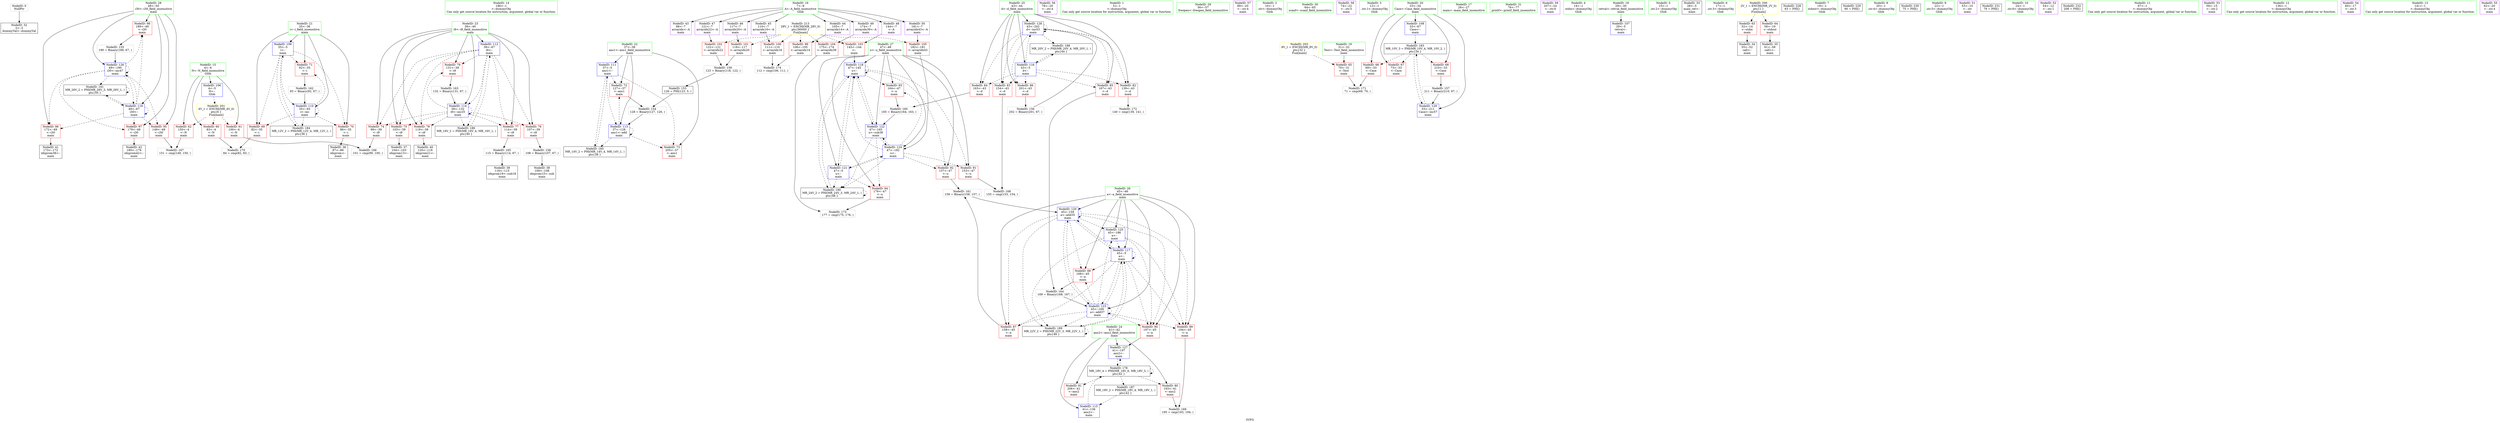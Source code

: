 digraph "SVFG" {
	label="SVFG";

	Node0x560440ad86d0 [shape=record,color=grey,label="{NodeID: 0\nNullPtr}"];
	Node0x560440ad86d0 -> Node0x560440ad9630[style=solid];
	Node0x560440af4860 [shape=record,color=red,label="{NodeID: 97\n179\<--49\n\<--i30\nmain\n}"];
	Node0x560440af4860 -> Node0x560440af42b0[style=solid];
	Node0x560440ad84d0 [shape=record,color=green,label="{NodeID: 14\n186\<--1\n\<--dummyObj\nCan only get source location for instruction, argument, global var or function.}"];
	Node0x560440af53f0 [shape=record,color=blue,label="{NodeID: 111\n37\<--5\nans1\<--\nmain\n}"];
	Node0x560440af53f0 -> Node0x560440af6b30[style=dashed];
	Node0x560440af53f0 -> Node0x560440af6c00[style=dashed];
	Node0x560440af53f0 -> Node0x560440af5590[style=dashed];
	Node0x560440af53f0 -> Node0x560440b06dd0[style=dashed];
	Node0x560440ad9260 [shape=record,color=green,label="{NodeID: 28\n49\<--50\ni30\<--i30_field_insensitive\nmain\n}"];
	Node0x560440ad9260 -> Node0x560440af7de0[style=solid];
	Node0x560440ad9260 -> Node0x560440af4790[style=solid];
	Node0x560440ad9260 -> Node0x560440af4860[style=solid];
	Node0x560440ad9260 -> Node0x560440af4930[style=solid];
	Node0x560440ad9260 -> Node0x560440afa190[style=solid];
	Node0x560440ad9260 -> Node0x560440afa740[style=solid];
	Node0x560440afa670 [shape=record,color=blue,label="{NodeID: 125\n45\<--186\na\<--\nmain\n}"];
	Node0x560440afa670 -> Node0x560440af7900[style=dashed];
	Node0x560440afa670 -> Node0x560440af79d0[style=dashed];
	Node0x560440afa670 -> Node0x560440af9ff0[style=dashed];
	Node0x560440afa670 -> Node0x560440b081d0[style=dashed];
	Node0x560440af42b0 [shape=record,color=black,label="{NodeID: 42\n180\<--179\nidxprom42\<--\nmain\n}"];
	Node0x560440af5e30 [shape=record,color=purple,label="{NodeID: 56\n78\<--20\n\<--.str.4\nmain\n}"];
	Node0x5604408fba60 [shape=record,color=black,label="{NodeID: 153\n126 = PHI(123, 5, )\n}"];
	Node0x5604408fba60 -> Node0x560440afc0b0[style=solid];
	Node0x560440af6990 [shape=record,color=red,label="{NodeID: 70\n86\<--35\n\<--i\nmain\n}"];
	Node0x560440af6990 -> Node0x560440af3dd0[style=solid];
	Node0x560440afd430 [shape=record,color=grey,label="{NodeID: 167\n151 = cmp(149, 150, )\n}"];
	Node0x560440af74f0 [shape=record,color=red,label="{NodeID: 84\n163\<--43\n\<--d\nmain\n}"];
	Node0x560440af74f0 -> Node0x560440afc9b0[style=solid];
	Node0x560440ad7f10 [shape=record,color=green,label="{NodeID: 1\n5\<--1\n\<--dummyObj\nCan only get source location for instruction, argument, global var or function.}"];
	Node0x560440af4930 [shape=record,color=red,label="{NodeID: 98\n189\<--49\n\<--i30\nmain\n}"];
	Node0x560440af4930 -> Node0x560440afc230[style=solid];
	Node0x560440ad85d0 [shape=record,color=green,label="{NodeID: 15\n4\<--6\nN\<--N_field_insensitive\nGlob }"];
	Node0x560440ad85d0 -> Node0x560440af6170[style=solid];
	Node0x560440ad85d0 -> Node0x560440af6240[style=solid];
	Node0x560440ad85d0 -> Node0x560440af6310[style=solid];
	Node0x560440ad85d0 -> Node0x560440af4fb0[style=solid];
	Node0x560440af54c0 [shape=record,color=blue,label="{NodeID: 112\n39\<--67\ni9\<--\nmain\n}"];
	Node0x560440af54c0 -> Node0x560440af6cd0[style=dashed];
	Node0x560440af54c0 -> Node0x560440af6da0[style=dashed];
	Node0x560440af54c0 -> Node0x560440af6e70[style=dashed];
	Node0x560440af54c0 -> Node0x560440af6f40[style=dashed];
	Node0x560440af54c0 -> Node0x560440af7010[style=dashed];
	Node0x560440af54c0 -> Node0x560440af70e0[style=dashed];
	Node0x560440af54c0 -> Node0x560440af5660[style=dashed];
	Node0x560440af54c0 -> Node0x560440b072d0[style=dashed];
	Node0x560440ad9330 [shape=record,color=green,label="{NodeID: 29\n56\<--57\nfreopen\<--freopen_field_insensitive\n}"];
	Node0x560440afa740 [shape=record,color=blue,label="{NodeID: 126\n49\<--190\ni30\<--inc47\nmain\n}"];
	Node0x560440afa740 -> Node0x560440af7de0[style=dashed];
	Node0x560440afa740 -> Node0x560440af4790[style=dashed];
	Node0x560440afa740 -> Node0x560440af4860[style=dashed];
	Node0x560440afa740 -> Node0x560440af4930[style=dashed];
	Node0x560440afa740 -> Node0x560440afa190[style=dashed];
	Node0x560440afa740 -> Node0x560440afa740[style=dashed];
	Node0x560440afa740 -> Node0x560440b08bd0[style=dashed];
	Node0x560440af4380 [shape=record,color=purple,label="{NodeID: 43\n88\<--7\narrayidx\<--A\nmain\n}"];
	Node0x560440af5f00 [shape=record,color=purple,label="{NodeID: 57\n89\<--20\n\<--.str.4\nmain\n}"];
	Node0x560440afc0b0 [shape=record,color=grey,label="{NodeID: 154\n128 = Binary(127, 126, )\n}"];
	Node0x560440afc0b0 -> Node0x560440af5590[style=solid];
	Node0x560440af6a60 [shape=record,color=red,label="{NodeID: 71\n92\<--35\n\<--i\nmain\n}"];
	Node0x560440af6a60 -> Node0x560440afccb0[style=solid];
	Node0x560440afd5b0 [shape=record,color=grey,label="{NodeID: 168\n155 = cmp(153, 154, )\n}"];
	Node0x560440af75c0 [shape=record,color=red,label="{NodeID: 85\n167\<--43\n\<--d\nmain\n}"];
	Node0x560440af75c0 -> Node0x560440afcfb0[style=solid];
	Node0x560440ad7440 [shape=record,color=green,label="{NodeID: 2\n10\<--1\n.str\<--dummyObj\nGlob }"];
	Node0x560440af4a00 [shape=record,color=red,label="{NodeID: 99\n106\<--105\n\<--arrayidx14\nmain\n}"];
	Node0x560440af4a00 -> Node0x560440afdeb0[style=solid];
	Node0x560440ad8870 [shape=record,color=green,label="{NodeID: 16\n7\<--9\nA\<--A_field_insensitive\nGlob }"];
	Node0x560440ad8870 -> Node0x560440af4380[style=solid];
	Node0x560440ad8870 -> Node0x560440af4450[style=solid];
	Node0x560440ad8870 -> Node0x560440af4520[style=solid];
	Node0x560440ad8870 -> Node0x560440af45f0[style=solid];
	Node0x560440ad8870 -> Node0x560440af46c0[style=solid];
	Node0x560440ad8870 -> Node0x560440af57b0[style=solid];
	Node0x560440ad8870 -> Node0x560440af5880[style=solid];
	Node0x560440ad8870 -> Node0x560440af5950[style=solid];
	Node0x560440af5590 [shape=record,color=blue,label="{NodeID: 113\n37\<--128\nans1\<--add\nmain\n}"];
	Node0x560440af5590 -> Node0x560440af6b30[style=dashed];
	Node0x560440af5590 -> Node0x560440af6c00[style=dashed];
	Node0x560440af5590 -> Node0x560440af5590[style=dashed];
	Node0x560440af5590 -> Node0x560440b06dd0[style=dashed];
	Node0x560440ad9430 [shape=record,color=green,label="{NodeID: 30\n64\<--65\nscanf\<--scanf_field_insensitive\n}"];
	Node0x560440afa810 [shape=record,color=blue,label="{NodeID: 127\n41\<--197\nans2\<--\nmain\n}"];
	Node0x560440afa810 -> Node0x560440b04ad0[style=dashed];
	Node0x560440af4450 [shape=record,color=purple,label="{NodeID: 44\n105\<--7\narrayidx14\<--A\nmain\n}"];
	Node0x560440af4450 -> Node0x560440af4a00[style=solid];
	Node0x560440af5fd0 [shape=record,color=purple,label="{NodeID: 58\n74\<--22\n\<--.str.5\nmain\n}"];
	Node0x560440afc230 [shape=record,color=grey,label="{NodeID: 155\n190 = Binary(189, 67, )\n}"];
	Node0x560440afc230 -> Node0x560440afa740[style=solid];
	Node0x560440af6b30 [shape=record,color=red,label="{NodeID: 72\n127\<--37\n\<--ans1\nmain\n}"];
	Node0x560440af6b30 -> Node0x560440afc0b0[style=solid];
	Node0x560440afd730 [shape=record,color=grey,label="{NodeID: 169\n195 = cmp(193, 194, )\n}"];
	Node0x560440af7690 [shape=record,color=red,label="{NodeID: 86\n201\<--43\n\<--d\nmain\n}"];
	Node0x560440af7690 -> Node0x560440afc3b0[style=solid];
	Node0x560440ad74d0 [shape=record,color=green,label="{NodeID: 3\n12\<--1\n.str.1\<--dummyObj\nGlob }"];
	Node0x560440b063d0 [shape=record,color=black,label="{NodeID: 183\nMR_10V_3 = PHI(MR_10V_4, MR_10V_2, )\npts\{34 \}\n}"];
	Node0x560440b063d0 -> Node0x560440af6650[style=dashed];
	Node0x560440b063d0 -> Node0x560440af6720[style=dashed];
	Node0x560440b063d0 -> Node0x560440af67f0[style=dashed];
	Node0x560440b063d0 -> Node0x560440afa9b0[style=dashed];
	Node0x560440af4ad0 [shape=record,color=red,label="{NodeID: 100\n111\<--110\n\<--arrayidx16\nmain\n}"];
	Node0x560440af4ad0 -> Node0x560440afdeb0[style=solid];
	Node0x560440ad8940 [shape=record,color=green,label="{NodeID: 17\n26\<--27\nmain\<--main_field_insensitive\n}"];
	Node0x560440af5660 [shape=record,color=blue,label="{NodeID: 114\n39\<--132\ni9\<--inc25\nmain\n}"];
	Node0x560440af5660 -> Node0x560440af6cd0[style=dashed];
	Node0x560440af5660 -> Node0x560440af6da0[style=dashed];
	Node0x560440af5660 -> Node0x560440af6e70[style=dashed];
	Node0x560440af5660 -> Node0x560440af6f40[style=dashed];
	Node0x560440af5660 -> Node0x560440af7010[style=dashed];
	Node0x560440af5660 -> Node0x560440af70e0[style=dashed];
	Node0x560440af5660 -> Node0x560440af5660[style=dashed];
	Node0x560440af5660 -> Node0x560440b072d0[style=dashed];
	Node0x560440ad9530 [shape=record,color=green,label="{NodeID: 31\n76\<--77\nprintf\<--printf_field_insensitive\n}"];
	Node0x560440afa8e0 [shape=record,color=blue,label="{NodeID: 128\n43\<--202\nd\<--inc53\nmain\n}"];
	Node0x560440afa8e0 -> Node0x560440af7350[style=dashed];
	Node0x560440afa8e0 -> Node0x560440af7420[style=dashed];
	Node0x560440afa8e0 -> Node0x560440af74f0[style=dashed];
	Node0x560440afa8e0 -> Node0x560440af75c0[style=dashed];
	Node0x560440afa8e0 -> Node0x560440af7690[style=dashed];
	Node0x560440afa8e0 -> Node0x560440afa8e0[style=dashed];
	Node0x560440afa8e0 -> Node0x560440b07cd0[style=dashed];
	Node0x560440af4520 [shape=record,color=purple,label="{NodeID: 45\n110\<--7\narrayidx16\<--A\nmain\n}"];
	Node0x560440af4520 -> Node0x560440af4ad0[style=solid];
	Node0x560440af60a0 [shape=record,color=purple,label="{NodeID: 59\n207\<--24\n\<--.str.6\nmain\n}"];
	Node0x560440afc3b0 [shape=record,color=grey,label="{NodeID: 156\n202 = Binary(201, 67, )\n}"];
	Node0x560440afc3b0 -> Node0x560440afa8e0[style=solid];
	Node0x560440af6c00 [shape=record,color=red,label="{NodeID: 73\n205\<--37\n\<--ans1\nmain\n}"];
	Node0x560440afd8b0 [shape=record,color=grey,label="{NodeID: 170\n84 = cmp(82, 83, )\n}"];
	Node0x560440af7760 [shape=record,color=red,label="{NodeID: 87\n158\<--45\n\<--a\nmain\n}"];
	Node0x560440af7760 -> Node0x560440afcb30[style=solid];
	Node0x560440af31d0 [shape=record,color=green,label="{NodeID: 4\n14\<--1\nstdin\<--dummyObj\nGlob }"];
	Node0x560440b068d0 [shape=record,color=black,label="{NodeID: 184\nMR_12V_2 = PHI(MR_12V_4, MR_12V_1, )\npts\{36 \}\n}"];
	Node0x560440b068d0 -> Node0x560440af5250[style=dashed];
	Node0x560440af4ba0 [shape=record,color=red,label="{NodeID: 101\n118\<--117\n\<--arrayidx20\nmain\n}"];
	Node0x560440af4ba0 -> Node0x560440afc830[style=solid];
	Node0x560440ad8a40 [shape=record,color=green,label="{NodeID: 18\n29\<--30\nretval\<--retval_field_insensitive\nmain\n}"];
	Node0x560440ad8a40 -> Node0x560440af50b0[style=solid];
	Node0x560440af9ed0 [shape=record,color=blue,label="{NodeID: 115\n41\<--136\nans2\<--\nmain\n}"];
	Node0x560440af9ed0 -> Node0x560440b04ad0[style=dashed];
	Node0x560440ad9630 [shape=record,color=black,label="{NodeID: 32\n2\<--3\ndummyVal\<--dummyVal\n}"];
	Node0x560440afa9b0 [shape=record,color=blue,label="{NodeID: 129\n33\<--211\nCase\<--inc57\nmain\n}"];
	Node0x560440afa9b0 -> Node0x560440b063d0[style=dashed];
	Node0x560440af45f0 [shape=record,color=purple,label="{NodeID: 46\n117\<--7\narrayidx20\<--A\nmain\n}"];
	Node0x560440af45f0 -> Node0x560440af4ba0[style=solid];
	Node0x560440af6170 [shape=record,color=red,label="{NodeID: 60\n83\<--4\n\<--N\nmain\n}"];
	Node0x560440af6170 -> Node0x560440afd8b0[style=solid];
	Node0x560440afc530 [shape=record,color=grey,label="{NodeID: 157\n211 = Binary(210, 67, )\n}"];
	Node0x560440afc530 -> Node0x560440afa9b0[style=solid];
	Node0x560440af6cd0 [shape=record,color=red,label="{NodeID: 74\n99\<--39\n\<--i9\nmain\n}"];
	Node0x560440af6cd0 -> Node0x560440afd2b0[style=solid];
	Node0x560440afda30 [shape=record,color=grey,label="{NodeID: 171\n71 = cmp(69, 70, )\n}"];
	Node0x560440af7830 [shape=record,color=red,label="{NodeID: 88\n168\<--45\n\<--a\nmain\n}"];
	Node0x560440af7830 -> Node0x560440afcfb0[style=solid];
	Node0x560440af3260 [shape=record,color=green,label="{NodeID: 5\n15\<--1\n.str.2\<--dummyObj\nGlob }"];
	Node0x560440b06dd0 [shape=record,color=black,label="{NodeID: 185\nMR_14V_2 = PHI(MR_14V_4, MR_14V_1, )\npts\{38 \}\n}"];
	Node0x560440b06dd0 -> Node0x560440af53f0[style=dashed];
	Node0x560440af4c70 [shape=record,color=red,label="{NodeID: 102\n122\<--121\n\<--arrayidx22\nmain\n}"];
	Node0x560440af4c70 -> Node0x560440afc830[style=solid];
	Node0x560440ad8b10 [shape=record,color=green,label="{NodeID: 19\n31\<--32\nTest\<--Test_field_insensitive\nmain\n}"];
	Node0x560440ad8b10 -> Node0x560440af6580[style=solid];
	Node0x560440af9f60 [shape=record,color=blue,label="{NodeID: 116\n43\<--5\nd\<--\nmain\n}"];
	Node0x560440af9f60 -> Node0x560440af7350[style=dashed];
	Node0x560440af9f60 -> Node0x560440af7420[style=dashed];
	Node0x560440af9f60 -> Node0x560440af74f0[style=dashed];
	Node0x560440af9f60 -> Node0x560440af75c0[style=dashed];
	Node0x560440af9f60 -> Node0x560440af7690[style=dashed];
	Node0x560440af9f60 -> Node0x560440afa8e0[style=dashed];
	Node0x560440af9f60 -> Node0x560440b07cd0[style=dashed];
	Node0x560440af3b60 [shape=record,color=black,label="{NodeID: 33\n28\<--5\nmain_ret\<--\nmain\n}"];
	Node0x560440b0e6a0 [shape=record,color=yellow,style=double,label="{NodeID: 213\n28V_1 = ENCHI(MR_28V_0)\npts\{90000 \}\nFun[main]}"];
	Node0x560440b0e6a0 -> Node0x560440af4a00[style=dashed];
	Node0x560440b0e6a0 -> Node0x560440af4ad0[style=dashed];
	Node0x560440b0e6a0 -> Node0x560440af4ba0[style=dashed];
	Node0x560440b0e6a0 -> Node0x560440af4c70[style=dashed];
	Node0x560440b0e6a0 -> Node0x560440af4d40[style=dashed];
	Node0x560440b0e6a0 -> Node0x560440af4e10[style=dashed];
	Node0x560440b0e6a0 -> Node0x560440af4ee0[style=dashed];
	Node0x560440af46c0 [shape=record,color=purple,label="{NodeID: 47\n121\<--7\narrayidx22\<--A\nmain\n}"];
	Node0x560440af46c0 -> Node0x560440af4c70[style=solid];
	Node0x560440af6240 [shape=record,color=red,label="{NodeID: 61\n100\<--4\n\<--N\nmain\n}"];
	Node0x560440af6240 -> Node0x560440afd2b0[style=solid];
	Node0x560440afc6b0 [shape=record,color=grey,label="{NodeID: 158\n108 = Binary(107, 67, )\n}"];
	Node0x560440afc6b0 -> Node0x560440af3f70[style=solid];
	Node0x560440af6da0 [shape=record,color=red,label="{NodeID: 75\n103\<--39\n\<--i9\nmain\n}"];
	Node0x560440af6da0 -> Node0x560440af3ea0[style=solid];
	Node0x560440afdbb0 [shape=record,color=grey,label="{NodeID: 172\n140 = cmp(139, 141, )\n}"];
	Node0x560440af7900 [shape=record,color=red,label="{NodeID: 89\n194\<--45\n\<--a\nmain\n}"];
	Node0x560440af7900 -> Node0x560440afd730[style=solid];
	Node0x560440ad78c0 [shape=record,color=green,label="{NodeID: 6\n17\<--1\n.str.3\<--dummyObj\nGlob }"];
	Node0x560440b072d0 [shape=record,color=black,label="{NodeID: 186\nMR_16V_2 = PHI(MR_16V_4, MR_16V_1, )\npts\{40 \}\n}"];
	Node0x560440b072d0 -> Node0x560440af54c0[style=dashed];
	Node0x560440af4d40 [shape=record,color=red,label="{NodeID: 103\n145\<--144\n\<--\nmain\n}"];
	Node0x560440af4d40 -> Node0x560440afa0c0[style=solid];
	Node0x560440ad8be0 [shape=record,color=green,label="{NodeID: 20\n33\<--34\nCase\<--Case_field_insensitive\nmain\n}"];
	Node0x560440ad8be0 -> Node0x560440af6650[style=solid];
	Node0x560440ad8be0 -> Node0x560440af6720[style=solid];
	Node0x560440ad8be0 -> Node0x560440af67f0[style=solid];
	Node0x560440ad8be0 -> Node0x560440af5180[style=solid];
	Node0x560440ad8be0 -> Node0x560440afa9b0[style=solid];
	Node0x560440b0d100 [shape=record,color=yellow,style=double,label="{NodeID: 200\n2V_1 = ENCHI(MR_2V_0)\npts\{1 \}\nFun[main]}"];
	Node0x560440b0d100 -> Node0x560440af63e0[style=dashed];
	Node0x560440b0d100 -> Node0x560440af64b0[style=dashed];
	Node0x560440af9ff0 [shape=record,color=blue,label="{NodeID: 117\n45\<--5\na\<--\nmain\n}"];
	Node0x560440af9ff0 -> Node0x560440af7760[style=dashed];
	Node0x560440af9ff0 -> Node0x560440af7830[style=dashed];
	Node0x560440af9ff0 -> Node0x560440af7900[style=dashed];
	Node0x560440af9ff0 -> Node0x560440af79d0[style=dashed];
	Node0x560440af9ff0 -> Node0x560440af9ff0[style=dashed];
	Node0x560440af9ff0 -> Node0x560440afa260[style=dashed];
	Node0x560440af9ff0 -> Node0x560440afa4d0[style=dashed];
	Node0x560440af9ff0 -> Node0x560440b081d0[style=dashed];
	Node0x560440af3c30 [shape=record,color=black,label="{NodeID: 34\n55\<--52\ncall\<--\nmain\n}"];
	Node0x560440af57b0 [shape=record,color=purple,label="{NodeID: 48\n144\<--7\n\<--A\nmain\n}"];
	Node0x560440af57b0 -> Node0x560440af4d40[style=solid];
	Node0x560440b19890 [shape=record,color=black,label="{NodeID: 228\n63 = PHI()\n}"];
	Node0x560440af6310 [shape=record,color=red,label="{NodeID: 62\n150\<--4\n\<--N\nmain\n}"];
	Node0x560440af6310 -> Node0x560440afd430[style=solid];
	Node0x560440afc830 [shape=record,color=grey,label="{NodeID: 159\n123 = Binary(118, 122, )\n}"];
	Node0x560440afc830 -> Node0x5604408fba60[style=solid];
	Node0x560440af6e70 [shape=record,color=red,label="{NodeID: 76\n107\<--39\n\<--i9\nmain\n}"];
	Node0x560440af6e70 -> Node0x560440afc6b0[style=solid];
	Node0x560440afdd30 [shape=record,color=grey,label="{NodeID: 173\n177 = cmp(175, 176, )\n}"];
	Node0x560440af79d0 [shape=record,color=red,label="{NodeID: 90\n197\<--45\n\<--a\nmain\n}"];
	Node0x560440af79d0 -> Node0x560440afa810[style=solid];
	Node0x560440ad7950 [shape=record,color=green,label="{NodeID: 7\n19\<--1\nstdout\<--dummyObj\nGlob }"];
	Node0x560440b077d0 [shape=record,color=black,label="{NodeID: 187\nMR_18V_2 = PHI(MR_18V_4, MR_18V_1, )\npts\{42 \}\n}"];
	Node0x560440b077d0 -> Node0x560440af9ed0[style=dashed];
	Node0x560440af4e10 [shape=record,color=red,label="{NodeID: 104\n175\<--174\n\<--arrayidx39\nmain\n}"];
	Node0x560440af4e10 -> Node0x560440afdd30[style=solid];
	Node0x560440ad8cb0 [shape=record,color=green,label="{NodeID: 21\n35\<--36\ni\<--i_field_insensitive\nmain\n}"];
	Node0x560440ad8cb0 -> Node0x560440af68c0[style=solid];
	Node0x560440ad8cb0 -> Node0x560440af6990[style=solid];
	Node0x560440ad8cb0 -> Node0x560440af6a60[style=solid];
	Node0x560440ad8cb0 -> Node0x560440af5250[style=solid];
	Node0x560440ad8cb0 -> Node0x560440af5320[style=solid];
	Node0x560440b0dc20 [shape=record,color=yellow,style=double,label="{NodeID: 201\n4V_1 = ENCHI(MR_4V_0)\npts\{6 \}\nFun[main]}"];
	Node0x560440b0dc20 -> Node0x560440af6170[style=dashed];
	Node0x560440b0dc20 -> Node0x560440af6240[style=dashed];
	Node0x560440b0dc20 -> Node0x560440af6310[style=dashed];
	Node0x560440afa0c0 [shape=record,color=blue,label="{NodeID: 118\n47\<--145\nu\<--\nmain\n}"];
	Node0x560440afa0c0 -> Node0x560440af7aa0[style=dashed];
	Node0x560440afa0c0 -> Node0x560440af7b70[style=dashed];
	Node0x560440afa0c0 -> Node0x560440af7c40[style=dashed];
	Node0x560440afa0c0 -> Node0x560440afa0c0[style=dashed];
	Node0x560440afa0c0 -> Node0x560440afa330[style=dashed];
	Node0x560440afa0c0 -> Node0x560440afa400[style=dashed];
	Node0x560440afa0c0 -> Node0x560440b086d0[style=dashed];
	Node0x560440af3d00 [shape=record,color=black,label="{NodeID: 35\n61\<--58\ncall1\<--\nmain\n}"];
	Node0x560440af5880 [shape=record,color=purple,label="{NodeID: 49\n174\<--7\narrayidx39\<--A\nmain\n}"];
	Node0x560440af5880 -> Node0x560440af4e10[style=solid];
	Node0x560440b19990 [shape=record,color=black,label="{NodeID: 229\n90 = PHI()\n}"];
	Node0x560440af63e0 [shape=record,color=red,label="{NodeID: 63\n52\<--14\n\<--stdin\nmain\n}"];
	Node0x560440af63e0 -> Node0x560440af3c30[style=solid];
	Node0x560440afc9b0 [shape=record,color=grey,label="{NodeID: 160\n165 = Binary(164, 163, )\n}"];
	Node0x560440afc9b0 -> Node0x560440afa400[style=solid];
	Node0x560440af6f40 [shape=record,color=red,label="{NodeID: 77\n114\<--39\n\<--i9\nmain\n}"];
	Node0x560440af6f40 -> Node0x560440afd130[style=solid];
	Node0x560440afdeb0 [shape=record,color=grey,label="{NodeID: 174\n112 = cmp(106, 111, )\n}"];
	Node0x560440af7aa0 [shape=record,color=red,label="{NodeID: 91\n153\<--47\n\<--u\nmain\n}"];
	Node0x560440af7aa0 -> Node0x560440afd5b0[style=solid];
	Node0x560440af3510 [shape=record,color=green,label="{NodeID: 8\n20\<--1\n.str.4\<--dummyObj\nGlob }"];
	Node0x560440b07cd0 [shape=record,color=black,label="{NodeID: 188\nMR_20V_2 = PHI(MR_20V_4, MR_20V_1, )\npts\{44 \}\n}"];
	Node0x560440b07cd0 -> Node0x560440af9f60[style=dashed];
	Node0x560440af4ee0 [shape=record,color=red,label="{NodeID: 105\n182\<--181\n\<--arrayidx43\nmain\n}"];
	Node0x560440af4ee0 -> Node0x560440afa5a0[style=solid];
	Node0x560440ad8d80 [shape=record,color=green,label="{NodeID: 22\n37\<--38\nans1\<--ans1_field_insensitive\nmain\n}"];
	Node0x560440ad8d80 -> Node0x560440af6b30[style=solid];
	Node0x560440ad8d80 -> Node0x560440af6c00[style=solid];
	Node0x560440ad8d80 -> Node0x560440af53f0[style=solid];
	Node0x560440ad8d80 -> Node0x560440af5590[style=solid];
	Node0x560440afa190 [shape=record,color=blue,label="{NodeID: 119\n49\<--67\ni30\<--\nmain\n}"];
	Node0x560440afa190 -> Node0x560440af7de0[style=dashed];
	Node0x560440afa190 -> Node0x560440af4790[style=dashed];
	Node0x560440afa190 -> Node0x560440af4860[style=dashed];
	Node0x560440afa190 -> Node0x560440af4930[style=dashed];
	Node0x560440afa190 -> Node0x560440afa190[style=dashed];
	Node0x560440afa190 -> Node0x560440afa740[style=dashed];
	Node0x560440afa190 -> Node0x560440b08bd0[style=dashed];
	Node0x560440af3dd0 [shape=record,color=black,label="{NodeID: 36\n87\<--86\nidxprom\<--\nmain\n}"];
	Node0x560440af5950 [shape=record,color=purple,label="{NodeID: 50\n181\<--7\narrayidx43\<--A\nmain\n}"];
	Node0x560440af5950 -> Node0x560440af4ee0[style=solid];
	Node0x560440b19a90 [shape=record,color=black,label="{NodeID: 230\n75 = PHI()\n}"];
	Node0x560440af64b0 [shape=record,color=red,label="{NodeID: 64\n58\<--19\n\<--stdout\nmain\n}"];
	Node0x560440af64b0 -> Node0x560440af3d00[style=solid];
	Node0x560440afcb30 [shape=record,color=grey,label="{NodeID: 161\n159 = Binary(158, 157, )\n}"];
	Node0x560440afcb30 -> Node0x560440afa260[style=solid];
	Node0x560440af7010 [shape=record,color=red,label="{NodeID: 78\n119\<--39\n\<--i9\nmain\n}"];
	Node0x560440af7010 -> Node0x560440af4110[style=solid];
	Node0x560440af7b70 [shape=record,color=red,label="{NodeID: 92\n157\<--47\n\<--u\nmain\n}"];
	Node0x560440af7b70 -> Node0x560440afcb30[style=solid];
	Node0x560440af35a0 [shape=record,color=green,label="{NodeID: 9\n22\<--1\n.str.5\<--dummyObj\nGlob }"];
	Node0x560440b081d0 [shape=record,color=black,label="{NodeID: 189\nMR_22V_2 = PHI(MR_22V_3, MR_22V_1, )\npts\{46 \}\n}"];
	Node0x560440b081d0 -> Node0x560440af9ff0[style=dashed];
	Node0x560440b081d0 -> Node0x560440b081d0[style=dashed];
	Node0x560440af4fb0 [shape=record,color=blue,label="{NodeID: 106\n4\<--5\nN\<--\nGlob }"];
	Node0x560440af4fb0 -> Node0x560440b0dc20[style=dashed];
	Node0x560440ad8e50 [shape=record,color=green,label="{NodeID: 23\n39\<--40\ni9\<--i9_field_insensitive\nmain\n}"];
	Node0x560440ad8e50 -> Node0x560440af6cd0[style=solid];
	Node0x560440ad8e50 -> Node0x560440af6da0[style=solid];
	Node0x560440ad8e50 -> Node0x560440af6e70[style=solid];
	Node0x560440ad8e50 -> Node0x560440af6f40[style=solid];
	Node0x560440ad8e50 -> Node0x560440af7010[style=solid];
	Node0x560440ad8e50 -> Node0x560440af70e0[style=solid];
	Node0x560440ad8e50 -> Node0x560440af54c0[style=solid];
	Node0x560440ad8e50 -> Node0x560440af5660[style=solid];
	Node0x560440b0dde0 [shape=record,color=yellow,style=double,label="{NodeID: 203\n8V_1 = ENCHI(MR_8V_0)\npts\{32 \}\nFun[main]}"];
	Node0x560440b0dde0 -> Node0x560440af6580[style=dashed];
	Node0x560440afa260 [shape=record,color=blue,label="{NodeID: 120\n45\<--159\na\<--add35\nmain\n}"];
	Node0x560440afa260 -> Node0x560440af7760[style=dashed];
	Node0x560440afa260 -> Node0x560440af7830[style=dashed];
	Node0x560440afa260 -> Node0x560440af7900[style=dashed];
	Node0x560440afa260 -> Node0x560440af79d0[style=dashed];
	Node0x560440afa260 -> Node0x560440af9ff0[style=dashed];
	Node0x560440afa260 -> Node0x560440afa260[style=dashed];
	Node0x560440afa260 -> Node0x560440afa4d0[style=dashed];
	Node0x560440afa260 -> Node0x560440afa670[style=dashed];
	Node0x560440afa260 -> Node0x560440b081d0[style=dashed];
	Node0x560440af3ea0 [shape=record,color=black,label="{NodeID: 37\n104\<--103\nidxprom13\<--\nmain\n}"];
	Node0x560440af5a20 [shape=record,color=purple,label="{NodeID: 51\n53\<--10\n\<--.str\nmain\n}"];
	Node0x560440b19b90 [shape=record,color=black,label="{NodeID: 231\n79 = PHI()\n}"];
	Node0x560440af6580 [shape=record,color=red,label="{NodeID: 65\n70\<--31\n\<--Test\nmain\n}"];
	Node0x560440af6580 -> Node0x560440afda30[style=solid];
	Node0x560440afccb0 [shape=record,color=grey,label="{NodeID: 162\n93 = Binary(92, 67, )\n}"];
	Node0x560440afccb0 -> Node0x560440af5320[style=solid];
	Node0x560440af70e0 [shape=record,color=red,label="{NodeID: 79\n131\<--39\n\<--i9\nmain\n}"];
	Node0x560440af70e0 -> Node0x560440afce30[style=solid];
	Node0x560440af7c40 [shape=record,color=red,label="{NodeID: 93\n164\<--47\n\<--u\nmain\n}"];
	Node0x560440af7c40 -> Node0x560440afc9b0[style=solid];
	Node0x560440af3670 [shape=record,color=green,label="{NodeID: 10\n24\<--1\n.str.6\<--dummyObj\nGlob }"];
	Node0x560440b086d0 [shape=record,color=black,label="{NodeID: 190\nMR_24V_2 = PHI(MR_24V_3, MR_24V_1, )\npts\{48 \}\n}"];
	Node0x560440b086d0 -> Node0x560440afa0c0[style=dashed];
	Node0x560440b086d0 -> Node0x560440b086d0[style=dashed];
	Node0x560440af50b0 [shape=record,color=blue,label="{NodeID: 107\n29\<--5\nretval\<--\nmain\n}"];
	Node0x560440ad8f20 [shape=record,color=green,label="{NodeID: 24\n41\<--42\nans2\<--ans2_field_insensitive\nmain\n}"];
	Node0x560440ad8f20 -> Node0x560440af71b0[style=solid];
	Node0x560440ad8f20 -> Node0x560440af7280[style=solid];
	Node0x560440ad8f20 -> Node0x560440af9ed0[style=solid];
	Node0x560440ad8f20 -> Node0x560440afa810[style=solid];
	Node0x560440afa330 [shape=record,color=blue,label="{NodeID: 121\n47\<--5\nu\<--\nmain\n}"];
	Node0x560440afa330 -> Node0x560440af7d10[style=dashed];
	Node0x560440afa330 -> Node0x560440afa0c0[style=dashed];
	Node0x560440afa330 -> Node0x560440afa5a0[style=dashed];
	Node0x560440afa330 -> Node0x560440b086d0[style=dashed];
	Node0x560440af3f70 [shape=record,color=black,label="{NodeID: 38\n109\<--108\nidxprom15\<--sub\nmain\n}"];
	Node0x560440af5af0 [shape=record,color=purple,label="{NodeID: 52\n54\<--12\n\<--.str.1\nmain\n}"];
	Node0x560440b19fe0 [shape=record,color=black,label="{NodeID: 232\n208 = PHI()\n}"];
	Node0x560440af6650 [shape=record,color=red,label="{NodeID: 66\n69\<--33\n\<--Case\nmain\n}"];
	Node0x560440af6650 -> Node0x560440afda30[style=solid];
	Node0x560440afce30 [shape=record,color=grey,label="{NodeID: 163\n132 = Binary(131, 67, )\n}"];
	Node0x560440afce30 -> Node0x560440af5660[style=solid];
	Node0x560440af71b0 [shape=record,color=red,label="{NodeID: 80\n193\<--41\n\<--ans2\nmain\n}"];
	Node0x560440af71b0 -> Node0x560440afd730[style=solid];
	Node0x560440af7d10 [shape=record,color=red,label="{NodeID: 94\n176\<--47\n\<--u\nmain\n}"];
	Node0x560440af7d10 -> Node0x560440afdd30[style=solid];
	Node0x560440ad75c0 [shape=record,color=green,label="{NodeID: 11\n67\<--1\n\<--dummyObj\nCan only get source location for instruction, argument, global var or function.}"];
	Node0x560440b08bd0 [shape=record,color=black,label="{NodeID: 191\nMR_26V_2 = PHI(MR_26V_3, MR_26V_1, )\npts\{50 \}\n}"];
	Node0x560440b08bd0 -> Node0x560440afa190[style=dashed];
	Node0x560440b08bd0 -> Node0x560440b08bd0[style=dashed];
	Node0x560440af5180 [shape=record,color=blue,label="{NodeID: 108\n33\<--67\nCase\<--\nmain\n}"];
	Node0x560440af5180 -> Node0x560440b063d0[style=dashed];
	Node0x560440ad8ff0 [shape=record,color=green,label="{NodeID: 25\n43\<--44\nd\<--d_field_insensitive\nmain\n}"];
	Node0x560440ad8ff0 -> Node0x560440af7350[style=solid];
	Node0x560440ad8ff0 -> Node0x560440af7420[style=solid];
	Node0x560440ad8ff0 -> Node0x560440af74f0[style=solid];
	Node0x560440ad8ff0 -> Node0x560440af75c0[style=solid];
	Node0x560440ad8ff0 -> Node0x560440af7690[style=solid];
	Node0x560440ad8ff0 -> Node0x560440af9f60[style=solid];
	Node0x560440ad8ff0 -> Node0x560440afa8e0[style=solid];
	Node0x560440afa400 [shape=record,color=blue,label="{NodeID: 122\n47\<--165\nu\<--sub36\nmain\n}"];
	Node0x560440afa400 -> Node0x560440af7d10[style=dashed];
	Node0x560440afa400 -> Node0x560440afa0c0[style=dashed];
	Node0x560440afa400 -> Node0x560440afa5a0[style=dashed];
	Node0x560440afa400 -> Node0x560440b086d0[style=dashed];
	Node0x560440af4040 [shape=record,color=black,label="{NodeID: 39\n116\<--115\nidxprom19\<--sub18\nmain\n}"];
	Node0x560440af5bc0 [shape=record,color=purple,label="{NodeID: 53\n59\<--15\n\<--.str.2\nmain\n}"];
	Node0x560440af6720 [shape=record,color=red,label="{NodeID: 67\n73\<--33\n\<--Case\nmain\n}"];
	Node0x560440afcfb0 [shape=record,color=grey,label="{NodeID: 164\n169 = Binary(168, 167, )\n}"];
	Node0x560440afcfb0 -> Node0x560440afa4d0[style=solid];
	Node0x560440af7280 [shape=record,color=red,label="{NodeID: 81\n206\<--41\n\<--ans2\nmain\n}"];
	Node0x560440b04ad0 [shape=record,color=black,label="{NodeID: 178\nMR_18V_4 = PHI(MR_18V_6, MR_18V_3, )\npts\{42 \}\n}"];
	Node0x560440b04ad0 -> Node0x560440af71b0[style=dashed];
	Node0x560440b04ad0 -> Node0x560440af7280[style=dashed];
	Node0x560440b04ad0 -> Node0x560440afa810[style=dashed];
	Node0x560440b04ad0 -> Node0x560440b04ad0[style=dashed];
	Node0x560440b04ad0 -> Node0x560440b077d0[style=dashed];
	Node0x560440af7de0 [shape=record,color=red,label="{NodeID: 95\n149\<--49\n\<--i30\nmain\n}"];
	Node0x560440af7de0 -> Node0x560440afd430[style=solid];
	Node0x560440ad76c0 [shape=record,color=green,label="{NodeID: 12\n136\<--1\n\<--dummyObj\nCan only get source location for instruction, argument, global var or function.}"];
	Node0x560440af5250 [shape=record,color=blue,label="{NodeID: 109\n35\<--5\ni\<--\nmain\n}"];
	Node0x560440af5250 -> Node0x560440af68c0[style=dashed];
	Node0x560440af5250 -> Node0x560440af6990[style=dashed];
	Node0x560440af5250 -> Node0x560440af6a60[style=dashed];
	Node0x560440af5250 -> Node0x560440af5320[style=dashed];
	Node0x560440af5250 -> Node0x560440b068d0[style=dashed];
	Node0x560440ad90c0 [shape=record,color=green,label="{NodeID: 26\n45\<--46\na\<--a_field_insensitive\nmain\n}"];
	Node0x560440ad90c0 -> Node0x560440af7760[style=solid];
	Node0x560440ad90c0 -> Node0x560440af7830[style=solid];
	Node0x560440ad90c0 -> Node0x560440af7900[style=solid];
	Node0x560440ad90c0 -> Node0x560440af79d0[style=solid];
	Node0x560440ad90c0 -> Node0x560440af9ff0[style=solid];
	Node0x560440ad90c0 -> Node0x560440afa260[style=solid];
	Node0x560440ad90c0 -> Node0x560440afa4d0[style=solid];
	Node0x560440ad90c0 -> Node0x560440afa670[style=solid];
	Node0x560440afa4d0 [shape=record,color=blue,label="{NodeID: 123\n45\<--169\na\<--add37\nmain\n}"];
	Node0x560440afa4d0 -> Node0x560440af7760[style=dashed];
	Node0x560440afa4d0 -> Node0x560440af7830[style=dashed];
	Node0x560440afa4d0 -> Node0x560440af7900[style=dashed];
	Node0x560440afa4d0 -> Node0x560440af79d0[style=dashed];
	Node0x560440afa4d0 -> Node0x560440af9ff0[style=dashed];
	Node0x560440afa4d0 -> Node0x560440afa260[style=dashed];
	Node0x560440afa4d0 -> Node0x560440afa4d0[style=dashed];
	Node0x560440afa4d0 -> Node0x560440afa670[style=dashed];
	Node0x560440afa4d0 -> Node0x560440b081d0[style=dashed];
	Node0x560440af4110 [shape=record,color=black,label="{NodeID: 40\n120\<--119\nidxprom21\<--\nmain\n}"];
	Node0x560440af5c90 [shape=record,color=purple,label="{NodeID: 54\n60\<--17\n\<--.str.3\nmain\n}"];
	Node0x560440af67f0 [shape=record,color=red,label="{NodeID: 68\n210\<--33\n\<--Case\nmain\n}"];
	Node0x560440af67f0 -> Node0x560440afc530[style=solid];
	Node0x560440afd130 [shape=record,color=grey,label="{NodeID: 165\n115 = Binary(114, 67, )\n}"];
	Node0x560440afd130 -> Node0x560440af4040[style=solid];
	Node0x560440af7350 [shape=record,color=red,label="{NodeID: 82\n139\<--43\n\<--d\nmain\n}"];
	Node0x560440af7350 -> Node0x560440afdbb0[style=solid];
	Node0x560440af4790 [shape=record,color=red,label="{NodeID: 96\n172\<--49\n\<--i30\nmain\n}"];
	Node0x560440af4790 -> Node0x560440af41e0[style=solid];
	Node0x560440ad8410 [shape=record,color=green,label="{NodeID: 13\n141\<--1\n\<--dummyObj\nCan only get source location for instruction, argument, global var or function.}"];
	Node0x560440af5320 [shape=record,color=blue,label="{NodeID: 110\n35\<--93\ni\<--inc\nmain\n}"];
	Node0x560440af5320 -> Node0x560440af68c0[style=dashed];
	Node0x560440af5320 -> Node0x560440af6990[style=dashed];
	Node0x560440af5320 -> Node0x560440af6a60[style=dashed];
	Node0x560440af5320 -> Node0x560440af5320[style=dashed];
	Node0x560440af5320 -> Node0x560440b068d0[style=dashed];
	Node0x560440ad9190 [shape=record,color=green,label="{NodeID: 27\n47\<--48\nu\<--u_field_insensitive\nmain\n}"];
	Node0x560440ad9190 -> Node0x560440af7aa0[style=solid];
	Node0x560440ad9190 -> Node0x560440af7b70[style=solid];
	Node0x560440ad9190 -> Node0x560440af7c40[style=solid];
	Node0x560440ad9190 -> Node0x560440af7d10[style=solid];
	Node0x560440ad9190 -> Node0x560440afa0c0[style=solid];
	Node0x560440ad9190 -> Node0x560440afa330[style=solid];
	Node0x560440ad9190 -> Node0x560440afa400[style=solid];
	Node0x560440ad9190 -> Node0x560440afa5a0[style=solid];
	Node0x560440afa5a0 [shape=record,color=blue,label="{NodeID: 124\n47\<--182\nu\<--\nmain\n}"];
	Node0x560440afa5a0 -> Node0x560440af7aa0[style=dashed];
	Node0x560440afa5a0 -> Node0x560440af7b70[style=dashed];
	Node0x560440afa5a0 -> Node0x560440af7c40[style=dashed];
	Node0x560440afa5a0 -> Node0x560440afa0c0[style=dashed];
	Node0x560440afa5a0 -> Node0x560440afa330[style=dashed];
	Node0x560440afa5a0 -> Node0x560440afa400[style=dashed];
	Node0x560440afa5a0 -> Node0x560440b086d0[style=dashed];
	Node0x560440af41e0 [shape=record,color=black,label="{NodeID: 41\n173\<--172\nidxprom38\<--\nmain\n}"];
	Node0x560440af5d60 [shape=record,color=purple,label="{NodeID: 55\n62\<--20\n\<--.str.4\nmain\n}"];
	Node0x560440af68c0 [shape=record,color=red,label="{NodeID: 69\n82\<--35\n\<--i\nmain\n}"];
	Node0x560440af68c0 -> Node0x560440afd8b0[style=solid];
	Node0x560440afd2b0 [shape=record,color=grey,label="{NodeID: 166\n101 = cmp(99, 100, )\n}"];
	Node0x560440af7420 [shape=record,color=red,label="{NodeID: 83\n154\<--43\n\<--d\nmain\n}"];
	Node0x560440af7420 -> Node0x560440afd5b0[style=solid];
}
